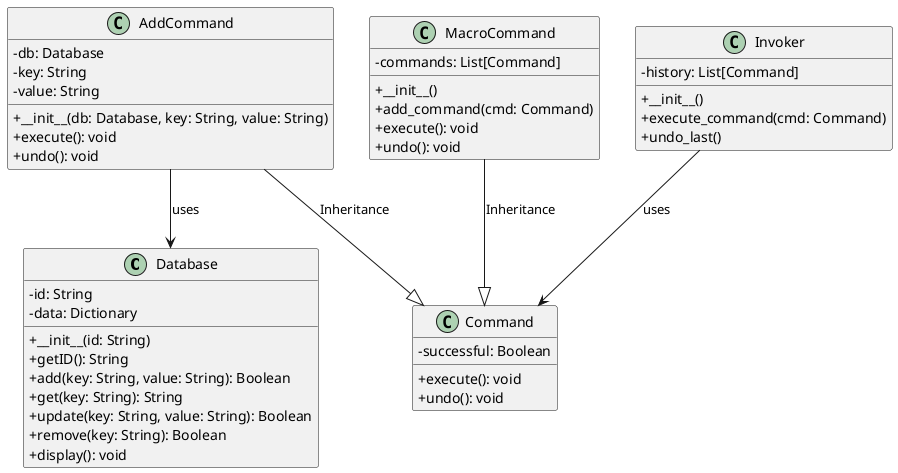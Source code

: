 
    @startuml
    
    skinparam classAttributeIconSize 0
    skinparam backgroundColor transparent
    
    class Database {
        - id: String
        - data: Dictionary
        + __init__(id: String)
        + getID(): String
        + add(key: String, value: String): Boolean
        + get(key: String): String
        + update(key: String, value: String): Boolean
        + remove(key: String): Boolean
        + display(): void
    }

    class Command {
        - successful: Boolean
        + execute(): void
        + undo(): void
    }
    
    class AddCommand {
        - db: Database
        - key: String
        - value: String
        + __init__(db: Database, key: String, value: String)
        + execute(): void
        + undo(): void
    }
    
    class MacroCommand {
        - commands: List[Command]
        + __init__()
        + add_command(cmd: Command)
        + execute(): void
        + undo(): void
    }
    
    class Invoker {
        - history: List[Command]
        + __init__()
        + execute_command(cmd: Command)
        + undo_last()
    }

    AddCommand --|> Command : Inheritance
    MacroCommand --|> Command : Inheritance
    AddCommand --> Database : uses
    Invoker --> Command : uses

    @enduml
    